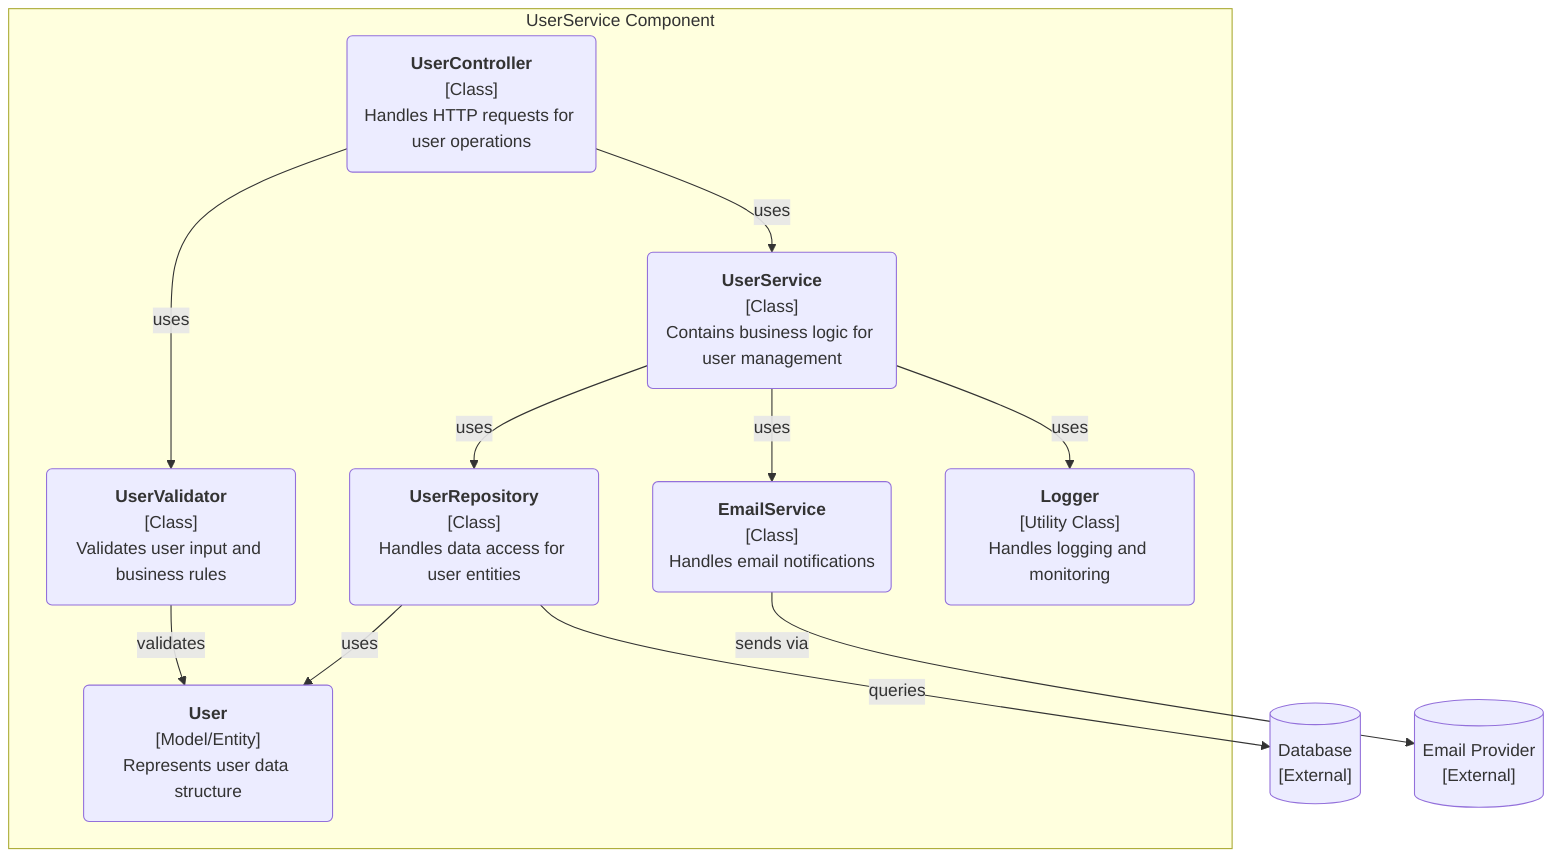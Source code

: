 %% C4 Model - Level 4: Code Diagram
%% Purpose: Shows how code is organized within a single component.
%% Instructions: This should mirror the actual code structure and relationships.

graph TD
    %% Define the boundary of the component you are detailing
    subgraph "UserService Component"
        %% Define the Classes/Modules based on your code's architecture
        userController("<strong>UserController</strong><br>[Class]<br>Handles HTTP requests for user operations")

        userService("<strong>UserService</strong><br>[Class]<br>Contains business logic for user management")

        userRepository("<strong>UserRepository</strong><br>[Class]<br>Handles data access for user entities")

        userModel("<strong>User</strong><br>[Model/Entity]<br>Represents user data structure")

        userValidator("<strong>UserValidator</strong><br>[Class]<br>Validates user input and business rules")

        emailService("<strong>EmailService</strong><br>[Class]<br>Handles email notifications")

        logger("<strong>Logger</strong><br>[Utility Class]<br>Handles logging and monitoring")
    end

    %% Define external dependencies
    database[("Database<br>[External]")]
    emailProvider[("Email Provider<br>[External]")]

    %% Define the relationships
    userController -- "uses" --> userService
    userController -- "uses" --> userValidator
    userService -- "uses" --> userRepository
    userService -- "uses" --> emailService
    userService -- "uses" --> logger
    userRepository -- "uses" --> userModel
    userRepository -- "queries" --> database
    emailService -- "sends via" --> emailProvider
    userValidator -- "validates" --> userModel